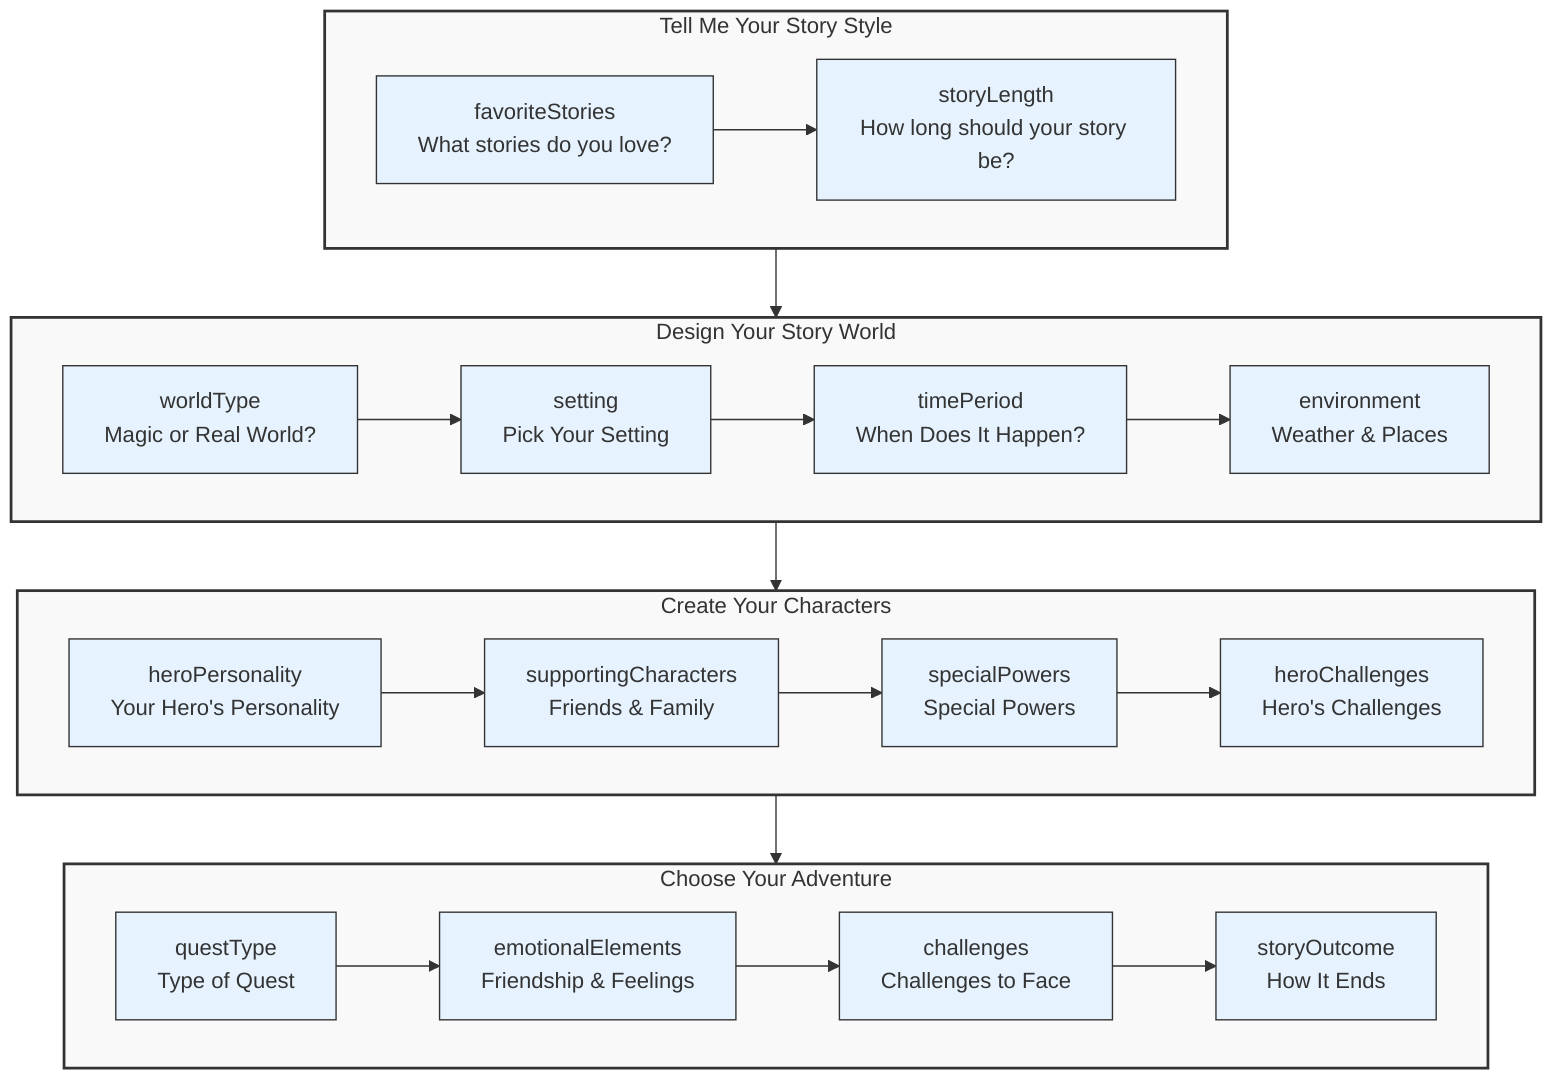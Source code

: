 flowchart TD
    %% Main groups
    subgraph group_1[Tell Me Your Story Style]
        node_1[favoriteStories\nWhat stories do you love?]
        node_2[storyLength\nHow long should your story be?]
        
        node_1 --> node_2
    end
    
    subgraph group_2[Design Your Story World]
        node_3[worldType\nMagic or Real World?]
        node_4[setting\nPick Your Setting]
        node_5[timePeriod\nWhen Does It Happen?]
        node_6[environment\nWeather & Places]
        
        node_3 --> node_4
        node_4 --> node_5
        node_5 --> node_6
    end
    
    subgraph group_3[Create Your Characters]
        node_7[heroPersonality\nYour Hero's Personality]
        node_8[supportingCharacters\nFriends & Family]
        node_9[specialPowers\nSpecial Powers]
        node_10[heroChallenges\nHero's Challenges]
        
        node_7 --> node_8
        node_8 --> node_9
        node_9 --> node_10
    end
    
    subgraph group_4[Choose Your Adventure]
        node_11[questType\nType of Quest]
        node_12[emotionalElements\nFriendship & Feelings]
        node_13[challenges\nChallenges to Face]
        node_14[storyOutcome\nHow It Ends]
        
        node_11 --> node_12
        node_12 --> node_13
        node_13 --> node_14
    end
    
    %% Group dependencies
    group_1 --> group_2
    group_2 --> group_3
    group_3 --> group_4
    
    %% Style
    classDef group fill:#f9f9f9,stroke:#333,stroke-width:2px
    classDef node fill:#e6f3ff,stroke:#333,stroke-width:1px
    
    class group_1,group_2,group_3,group_4 group
    class node_1,node_2,node_3,node_4,node_5,node_6,node_7,node_8,node_9,node_10,node_11,node_12,node_13,node_14 node
